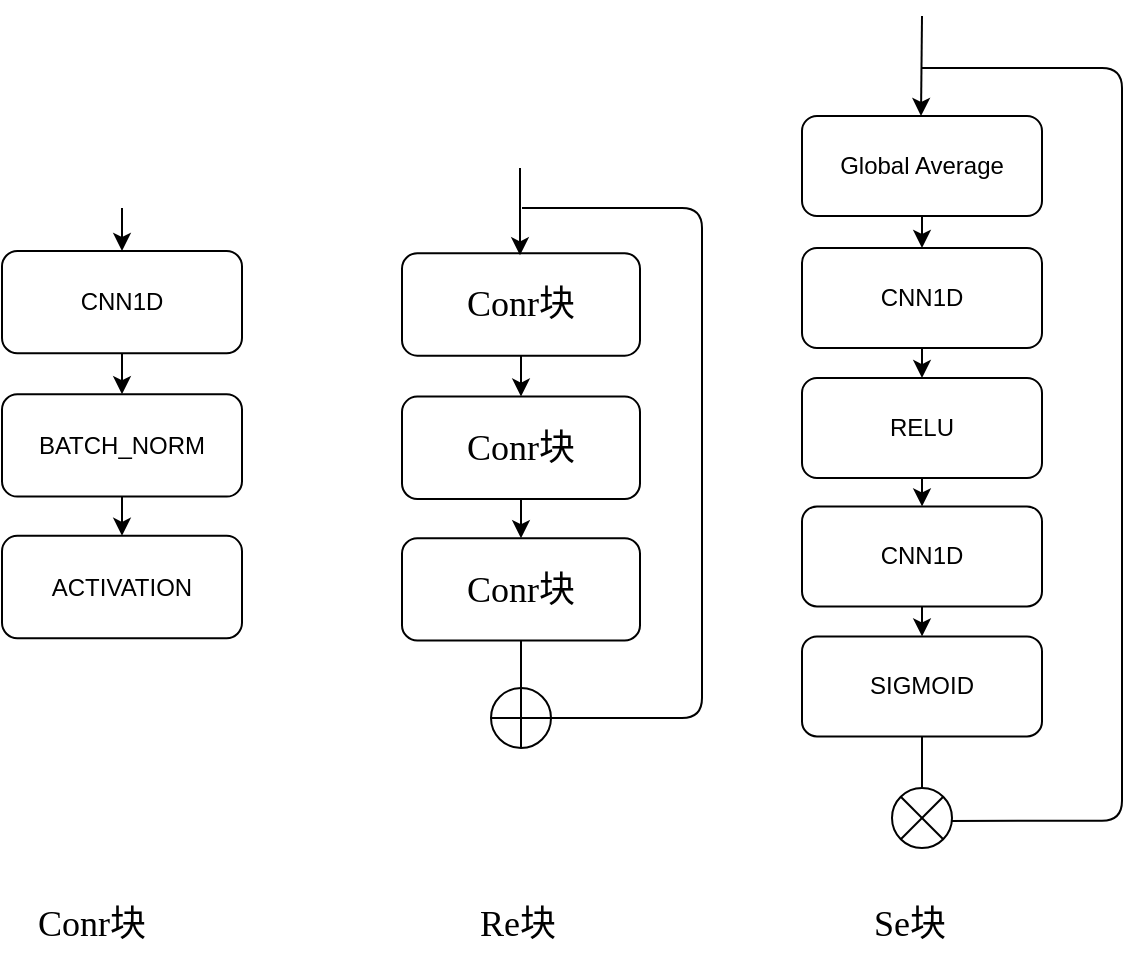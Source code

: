<mxfile>
    <diagram id="RkUYSlFUMsv63eNPxLgs" name="第 1 页">
        <mxGraphModel dx="1100" dy="863" grid="1" gridSize="10" guides="1" tooltips="1" connect="1" arrows="0" fold="1" page="1" pageScale="1" pageWidth="827" pageHeight="1169" math="0" shadow="0">
            <root>
                <mxCell id="0"/>
                <mxCell id="1" parent="0"/>
                <mxCell id="25" value="" style="group" parent="1" vertex="1" connectable="0">
                    <mxGeometry x="118" y="250" width="120" height="290" as="geometry"/>
                </mxCell>
                <mxCell id="2" value="CNN1D" style="rounded=1;whiteSpace=wrap;html=1;" parent="25" vertex="1">
                    <mxGeometry y="-8.523" width="120" height="51.176" as="geometry"/>
                </mxCell>
                <mxCell id="3" value="BATCH_NORM" style="whiteSpace=wrap;html=1;rounded=1;" parent="25" vertex="1">
                    <mxGeometry y="63.124" width="120" height="51.176" as="geometry"/>
                </mxCell>
                <mxCell id="4" value="" style="edgeStyle=none;html=1;rounded=1;" parent="25" source="2" target="3" edge="1">
                    <mxGeometry relative="1" as="geometry"/>
                </mxCell>
                <mxCell id="5" value="ACTIVATION" style="whiteSpace=wrap;html=1;rounded=1;" parent="25" vertex="1">
                    <mxGeometry y="133.918" width="120" height="51.176" as="geometry"/>
                </mxCell>
                <mxCell id="6" value="" style="edgeStyle=none;html=1;rounded=1;" parent="25" source="3" target="5" edge="1">
                    <mxGeometry relative="1" as="geometry"/>
                </mxCell>
                <mxCell id="26" value="" style="group" parent="1" vertex="1" connectable="0">
                    <mxGeometry x="318" y="200" width="119" height="290" as="geometry"/>
                </mxCell>
                <mxCell id="8" value="&lt;span style=&quot;font-family: &amp;#34;times new roman&amp;#34; ; font-size: 18px ; text-align: left&quot;&gt;Conr块&lt;/span&gt;" style="rounded=1;whiteSpace=wrap;html=1;" parent="26" vertex="1">
                    <mxGeometry y="42.647" width="119" height="51.176" as="geometry"/>
                </mxCell>
                <mxCell id="10" value="&lt;span style=&quot;font-family: &amp;#34;times new roman&amp;#34; ; font-size: 18px ; text-align: left&quot;&gt;Conr块&lt;/span&gt;" style="whiteSpace=wrap;html=1;rounded=1;" parent="26" vertex="1">
                    <mxGeometry y="114.294" width="119" height="51.176" as="geometry"/>
                </mxCell>
                <mxCell id="7" value="" style="edgeStyle=none;html=1;rounded=1;" parent="26" source="8" target="10" edge="1">
                    <mxGeometry relative="1" as="geometry"/>
                </mxCell>
                <mxCell id="11" value="&lt;span style=&quot;font-family: &amp;#34;times new roman&amp;#34; ; font-size: 18px ; text-align: left&quot;&gt;Conr块&lt;/span&gt;" style="whiteSpace=wrap;html=1;rounded=1;" parent="26" vertex="1">
                    <mxGeometry y="185.088" width="119" height="51.176" as="geometry"/>
                </mxCell>
                <mxCell id="9" value="" style="edgeStyle=none;html=1;rounded=1;" parent="26" source="10" target="11" edge="1">
                    <mxGeometry relative="1" as="geometry"/>
                </mxCell>
                <mxCell id="45" value="" style="shape=orEllipse;perimeter=ellipsePerimeter;whiteSpace=wrap;html=1;backgroundOutline=1;" parent="26" vertex="1">
                    <mxGeometry x="44.5" y="260" width="30" height="30" as="geometry"/>
                </mxCell>
                <mxCell id="42" style="edgeStyle=none;html=1;exitX=0.5;exitY=1;exitDx=0;exitDy=0;endArrow=none;endFill=0;entryX=0.5;entryY=0;entryDx=0;entryDy=0;" parent="26" source="11" target="45" edge="1">
                    <mxGeometry relative="1" as="geometry">
                        <mxPoint x="60" y="260" as="targetPoint"/>
                    </mxGeometry>
                </mxCell>
                <mxCell id="28" value="Conr块" style="text;strokeColor=none;fillColor=none;align=left;verticalAlign=top;spacingLeft=4;spacingRight=4;overflow=hidden;rotatable=0;points=[[0,0.5],[1,0.5]];portConstraint=eastwest;rounded=1;fontFamily=Times New Roman;fontSize=18;" parent="1" vertex="1">
                    <mxGeometry x="130" y="560" width="96" height="35" as="geometry"/>
                </mxCell>
                <mxCell id="29" value="Re块" style="text;strokeColor=none;fillColor=none;align=left;verticalAlign=top;spacingLeft=4;spacingRight=4;overflow=hidden;rotatable=0;points=[[0,0.5],[1,0.5]];portConstraint=eastwest;rounded=1;fontFamily=Times New Roman;fontSize=18;" parent="1" vertex="1">
                    <mxGeometry x="351" y="560" width="86" height="35" as="geometry"/>
                </mxCell>
                <mxCell id="30" value="Se块" style="text;strokeColor=none;fillColor=none;align=left;verticalAlign=top;spacingLeft=4;spacingRight=4;overflow=hidden;rotatable=0;points=[[0,0.5],[1,0.5]];portConstraint=eastwest;rounded=1;fontFamily=Times New Roman;fontSize=18;" parent="1" vertex="1">
                    <mxGeometry x="548" y="560" width="90" height="35" as="geometry"/>
                </mxCell>
                <mxCell id="35" style="edgeStyle=none;html=1;exitX=0.5;exitY=1;exitDx=0;exitDy=0;entryX=0.5;entryY=0;entryDx=0;entryDy=0;" parent="1" target="2" edge="1">
                    <mxGeometry relative="1" as="geometry">
                        <mxPoint x="178" y="220.004" as="sourcePoint"/>
                    </mxGeometry>
                </mxCell>
                <mxCell id="36" style="edgeStyle=none;html=1;entryX=0.5;entryY=0;entryDx=0;entryDy=0;" parent="1" edge="1">
                    <mxGeometry relative="1" as="geometry">
                        <mxPoint x="377" y="200" as="sourcePoint"/>
                        <mxPoint x="377" y="243.647" as="targetPoint"/>
                    </mxGeometry>
                </mxCell>
                <mxCell id="20" style="edgeStyle=orthogonalEdgeStyle;html=1;exitX=0.5;exitY=0;exitDx=0;exitDy=0;startArrow=none;rounded=1;entryX=0.5;entryY=0;entryDx=0;entryDy=0;" parent="1" edge="1">
                    <mxGeometry relative="1" as="geometry">
                        <mxPoint x="578" y="517.895" as="targetPoint"/>
                        <mxPoint x="578" y="517.895" as="sourcePoint"/>
                    </mxGeometry>
                </mxCell>
                <mxCell id="19" style="edgeStyle=orthogonalEdgeStyle;html=1;entryX=1;entryY=0.5;entryDx=0;entryDy=0;rounded=1;anchorPointDirection=1;startFill=1;endFill=0;strokeColor=default;endArrow=none;" parent="1" edge="1">
                    <mxGeometry relative="1" as="geometry">
                        <mxPoint x="590.5" y="526.444" as="targetPoint"/>
                        <Array as="points">
                            <mxPoint x="678" y="150"/>
                            <mxPoint x="678" y="526"/>
                        </Array>
                        <mxPoint x="578" y="150" as="sourcePoint"/>
                    </mxGeometry>
                </mxCell>
                <mxCell id="22" value="" style="edgeStyle=orthogonalEdgeStyle;html=1;exitX=0.5;exitY=1;exitDx=0;exitDy=0;endArrow=none;rounded=1;entryX=0.5;entryY=0;entryDx=0;entryDy=0;" parent="1" source="17" edge="1">
                    <mxGeometry relative="1" as="geometry">
                        <mxPoint x="578" y="513.944" as="targetPoint"/>
                        <mxPoint x="578" y="526.316" as="sourcePoint"/>
                    </mxGeometry>
                </mxCell>
                <mxCell id="32" value="" style="group" parent="1" vertex="1" connectable="0">
                    <mxGeometry x="518" y="240" width="120" height="244.211" as="geometry"/>
                </mxCell>
                <mxCell id="13" value="CNN1D" style="rounded=1;whiteSpace=wrap;html=1;" parent="32" vertex="1">
                    <mxGeometry width="120" height="50.009" as="geometry"/>
                </mxCell>
                <mxCell id="15" value="RELU" style="whiteSpace=wrap;html=1;rounded=1;" parent="32" vertex="1">
                    <mxGeometry y="65.012" width="120" height="50.009" as="geometry"/>
                </mxCell>
                <mxCell id="12" value="" style="edgeStyle=none;html=1;rounded=1;" parent="32" source="13" target="15" edge="1">
                    <mxGeometry relative="1" as="geometry"/>
                </mxCell>
                <mxCell id="16" value="CNN1D" style="whiteSpace=wrap;html=1;rounded=1;" parent="32" vertex="1">
                    <mxGeometry y="129.19" width="120" height="50.009" as="geometry"/>
                </mxCell>
                <mxCell id="14" value="" style="edgeStyle=none;html=1;rounded=1;" parent="32" source="15" target="16" edge="1">
                    <mxGeometry relative="1" as="geometry"/>
                </mxCell>
                <mxCell id="17" value="SIGMOID" style="whiteSpace=wrap;html=1;rounded=1;" parent="32" vertex="1">
                    <mxGeometry y="194.202" width="120" height="50.009" as="geometry"/>
                </mxCell>
                <mxCell id="18" value="" style="edgeStyle=none;html=1;rounded=1;" parent="32" source="16" target="17" edge="1">
                    <mxGeometry relative="1" as="geometry"/>
                </mxCell>
                <mxCell id="40" style="edgeStyle=none;html=1;exitX=0.5;exitY=1;exitDx=0;exitDy=0;entryX=0.5;entryY=0;entryDx=0;entryDy=0;" parent="1" source="39" target="13" edge="1">
                    <mxGeometry relative="1" as="geometry"/>
                </mxCell>
                <mxCell id="39" value="Global Average" style="rounded=1;whiteSpace=wrap;html=1;" parent="1" vertex="1">
                    <mxGeometry x="518" y="174" width="120" height="50.009" as="geometry"/>
                </mxCell>
                <mxCell id="41" style="edgeStyle=none;html=1;entryX=0.5;entryY=0;entryDx=0;entryDy=0;" parent="1" edge="1">
                    <mxGeometry relative="1" as="geometry">
                        <mxPoint x="578" y="124" as="sourcePoint"/>
                        <mxPoint x="577.5" y="174" as="targetPoint"/>
                        <Array as="points"/>
                    </mxGeometry>
                </mxCell>
                <mxCell id="43" style="edgeStyle=orthogonalEdgeStyle;html=1;endArrow=none;endFill=0;entryX=1;entryY=0.5;entryDx=0;entryDy=0;" parent="1" target="45" edge="1">
                    <mxGeometry relative="1" as="geometry">
                        <mxPoint x="377.621" y="490" as="targetPoint"/>
                        <mxPoint x="378" y="220" as="sourcePoint"/>
                        <Array as="points">
                            <mxPoint x="468" y="220"/>
                            <mxPoint x="468" y="475"/>
                        </Array>
                    </mxGeometry>
                </mxCell>
                <mxCell id="44" value="" style="shape=orEllipse;perimeter=ellipsePerimeter;whiteSpace=wrap;html=1;backgroundOutline=1;direction=south;rotation=45;" parent="1" vertex="1">
                    <mxGeometry x="563" y="510" width="30" height="30" as="geometry"/>
                </mxCell>
            </root>
        </mxGraphModel>
    </diagram>
</mxfile>